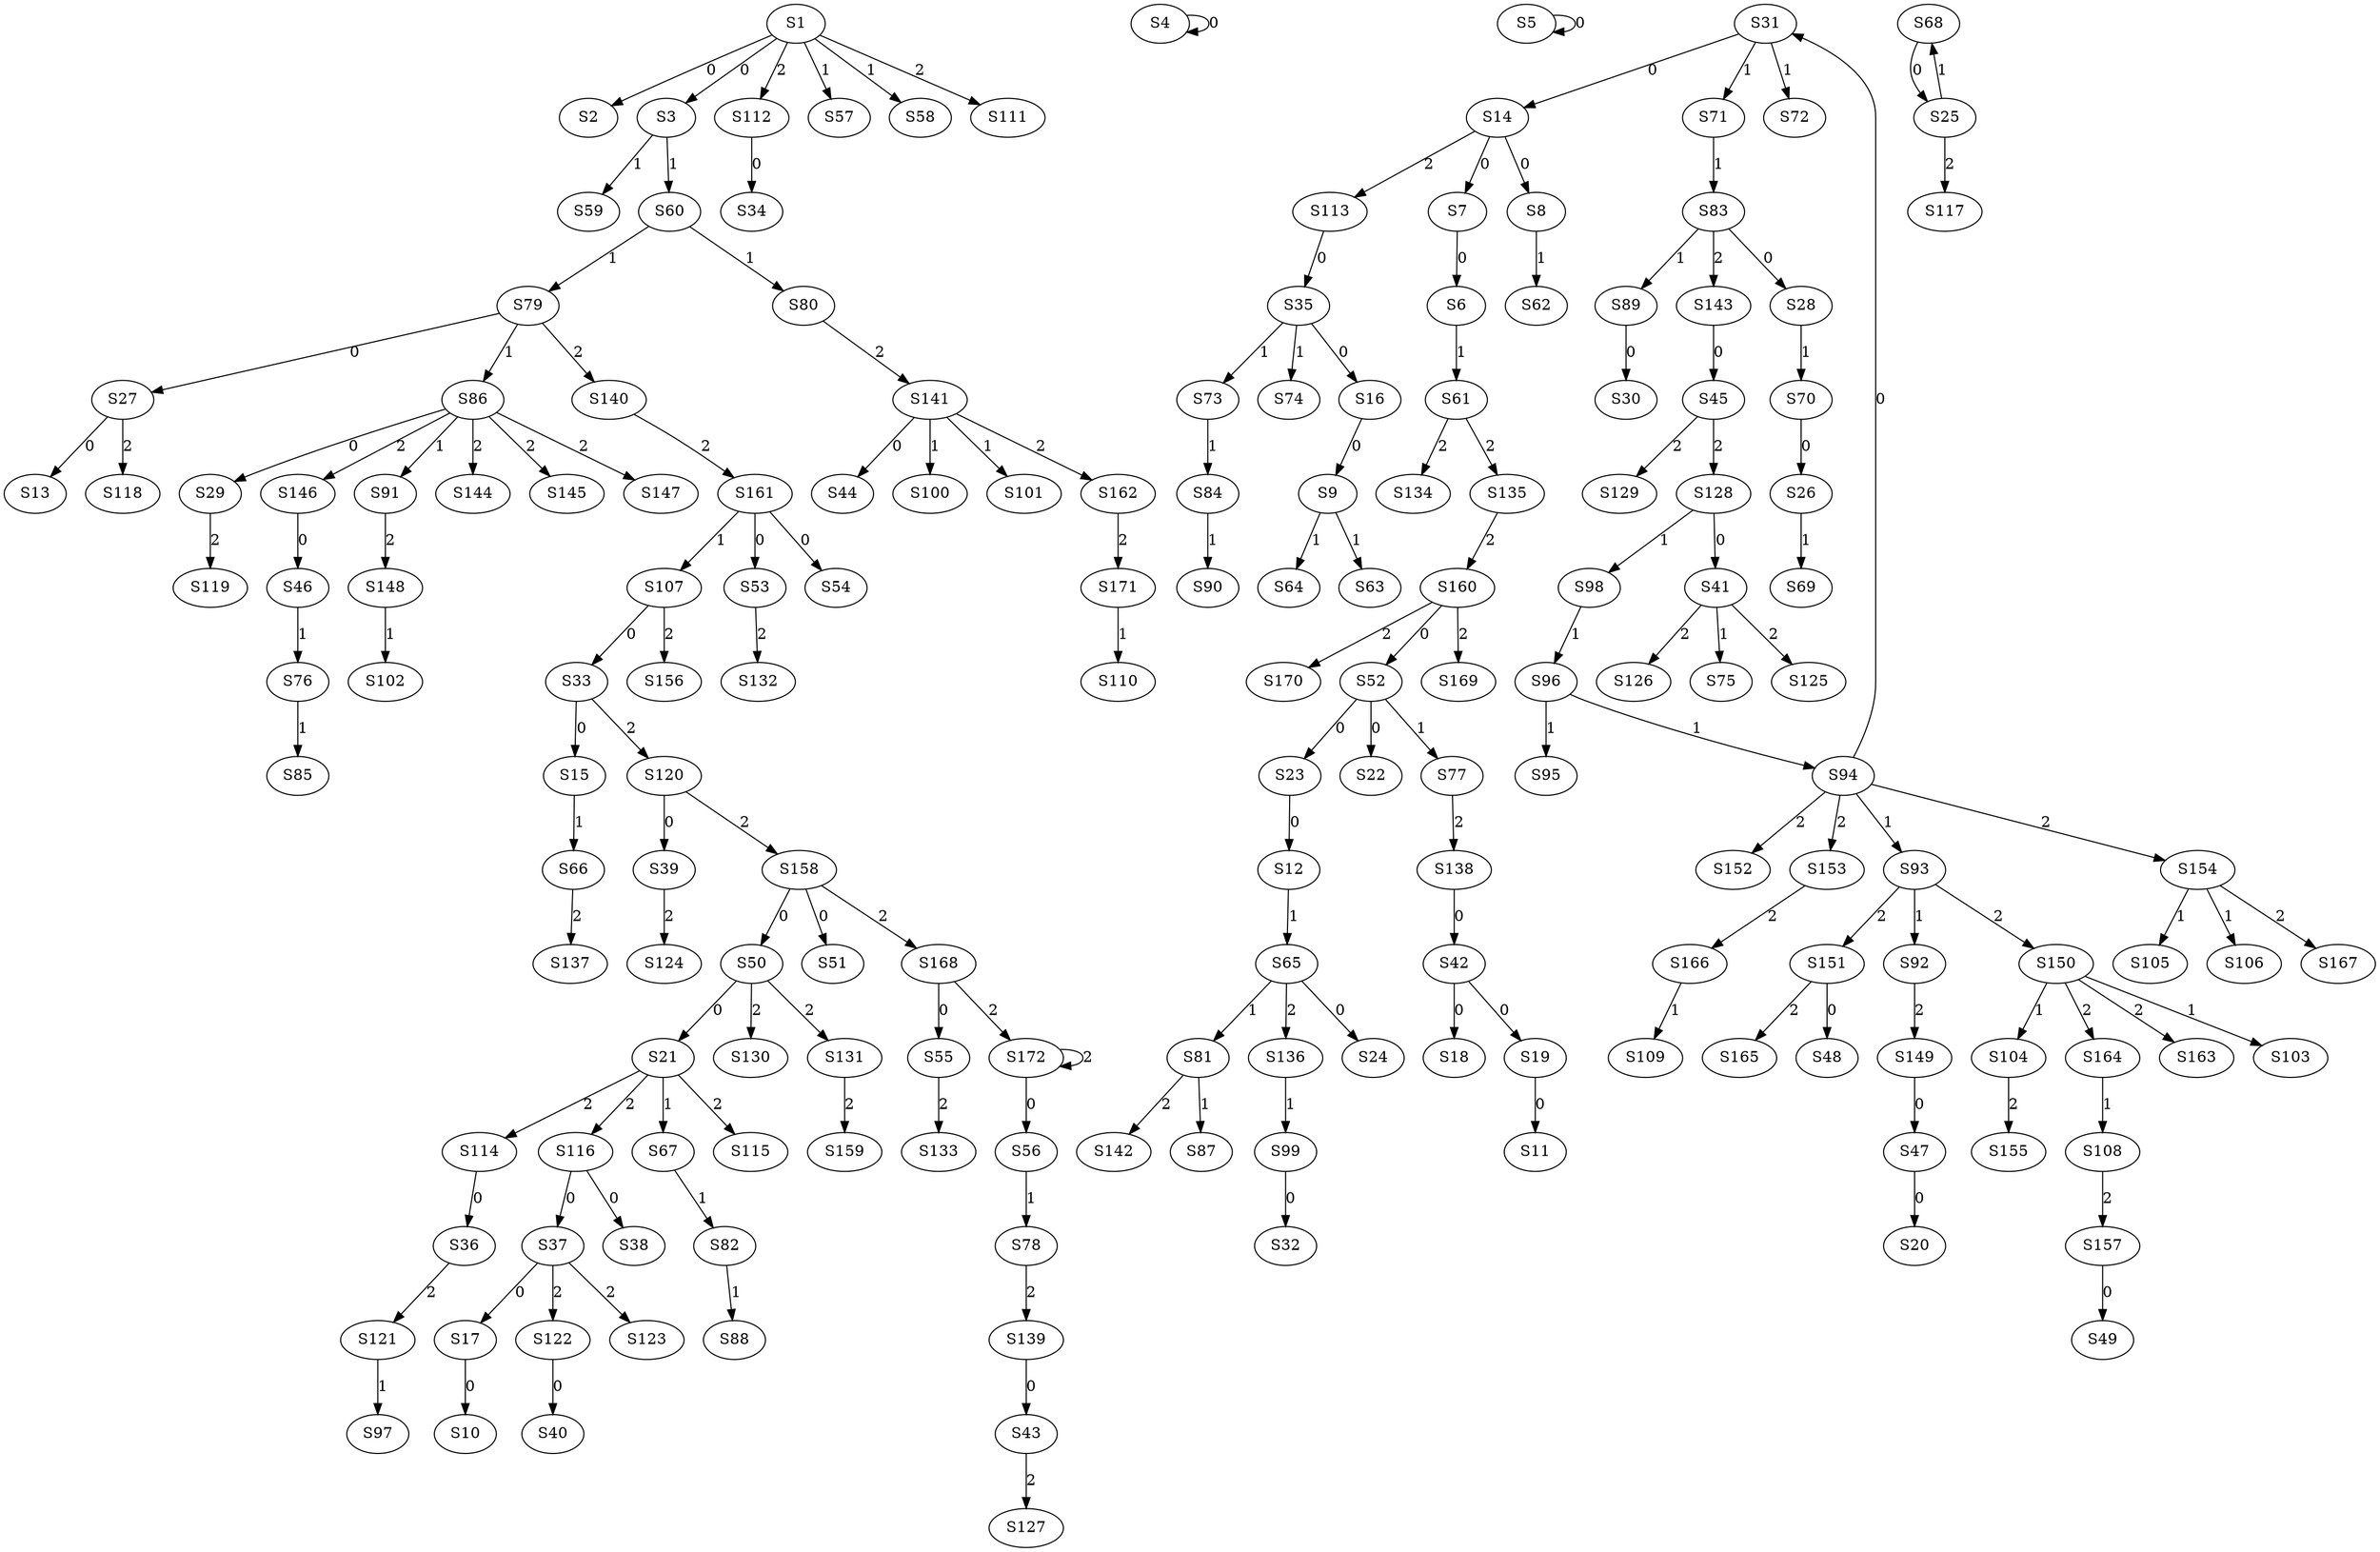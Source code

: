 strict digraph {
	S1 -> S2 [ label = 0 ];
	S1 -> S3 [ label = 0 ];
	S4 -> S4 [ label = 0 ];
	S5 -> S5 [ label = 0 ];
	S7 -> S6 [ label = 0 ];
	S14 -> S7 [ label = 0 ];
	S14 -> S8 [ label = 0 ];
	S16 -> S9 [ label = 0 ];
	S17 -> S10 [ label = 0 ];
	S19 -> S11 [ label = 0 ];
	S23 -> S12 [ label = 0 ];
	S27 -> S13 [ label = 0 ];
	S31 -> S14 [ label = 0 ];
	S33 -> S15 [ label = 0 ];
	S35 -> S16 [ label = 0 ];
	S37 -> S17 [ label = 0 ];
	S42 -> S18 [ label = 0 ];
	S42 -> S19 [ label = 0 ];
	S47 -> S20 [ label = 0 ];
	S50 -> S21 [ label = 0 ];
	S52 -> S22 [ label = 0 ];
	S52 -> S23 [ label = 0 ];
	S65 -> S24 [ label = 0 ];
	S68 -> S25 [ label = 0 ];
	S70 -> S26 [ label = 0 ];
	S79 -> S27 [ label = 0 ];
	S83 -> S28 [ label = 0 ];
	S86 -> S29 [ label = 0 ];
	S89 -> S30 [ label = 0 ];
	S94 -> S31 [ label = 0 ];
	S99 -> S32 [ label = 0 ];
	S107 -> S33 [ label = 0 ];
	S112 -> S34 [ label = 0 ];
	S113 -> S35 [ label = 0 ];
	S114 -> S36 [ label = 0 ];
	S116 -> S37 [ label = 0 ];
	S116 -> S38 [ label = 0 ];
	S120 -> S39 [ label = 0 ];
	S122 -> S40 [ label = 0 ];
	S128 -> S41 [ label = 0 ];
	S138 -> S42 [ label = 0 ];
	S139 -> S43 [ label = 0 ];
	S141 -> S44 [ label = 0 ];
	S143 -> S45 [ label = 0 ];
	S146 -> S46 [ label = 0 ];
	S149 -> S47 [ label = 0 ];
	S151 -> S48 [ label = 0 ];
	S157 -> S49 [ label = 0 ];
	S158 -> S50 [ label = 0 ];
	S158 -> S51 [ label = 0 ];
	S160 -> S52 [ label = 0 ];
	S161 -> S53 [ label = 0 ];
	S161 -> S54 [ label = 0 ];
	S168 -> S55 [ label = 0 ];
	S172 -> S56 [ label = 0 ];
	S1 -> S57 [ label = 1 ];
	S1 -> S58 [ label = 1 ];
	S3 -> S59 [ label = 1 ];
	S3 -> S60 [ label = 1 ];
	S6 -> S61 [ label = 1 ];
	S8 -> S62 [ label = 1 ];
	S9 -> S63 [ label = 1 ];
	S9 -> S64 [ label = 1 ];
	S12 -> S65 [ label = 1 ];
	S15 -> S66 [ label = 1 ];
	S21 -> S67 [ label = 1 ];
	S25 -> S68 [ label = 1 ];
	S26 -> S69 [ label = 1 ];
	S28 -> S70 [ label = 1 ];
	S31 -> S71 [ label = 1 ];
	S31 -> S72 [ label = 1 ];
	S35 -> S73 [ label = 1 ];
	S35 -> S74 [ label = 1 ];
	S41 -> S75 [ label = 1 ];
	S46 -> S76 [ label = 1 ];
	S52 -> S77 [ label = 1 ];
	S56 -> S78 [ label = 1 ];
	S60 -> S79 [ label = 1 ];
	S60 -> S80 [ label = 1 ];
	S65 -> S81 [ label = 1 ];
	S67 -> S82 [ label = 1 ];
	S71 -> S83 [ label = 1 ];
	S73 -> S84 [ label = 1 ];
	S76 -> S85 [ label = 1 ];
	S79 -> S86 [ label = 1 ];
	S81 -> S87 [ label = 1 ];
	S82 -> S88 [ label = 1 ];
	S83 -> S89 [ label = 1 ];
	S84 -> S90 [ label = 1 ];
	S86 -> S91 [ label = 1 ];
	S93 -> S92 [ label = 1 ];
	S94 -> S93 [ label = 1 ];
	S96 -> S94 [ label = 1 ];
	S96 -> S95 [ label = 1 ];
	S98 -> S96 [ label = 1 ];
	S121 -> S97 [ label = 1 ];
	S128 -> S98 [ label = 1 ];
	S136 -> S99 [ label = 1 ];
	S141 -> S100 [ label = 1 ];
	S141 -> S101 [ label = 1 ];
	S148 -> S102 [ label = 1 ];
	S150 -> S103 [ label = 1 ];
	S150 -> S104 [ label = 1 ];
	S154 -> S105 [ label = 1 ];
	S154 -> S106 [ label = 1 ];
	S161 -> S107 [ label = 1 ];
	S164 -> S108 [ label = 1 ];
	S166 -> S109 [ label = 1 ];
	S171 -> S110 [ label = 1 ];
	S1 -> S111 [ label = 2 ];
	S1 -> S112 [ label = 2 ];
	S14 -> S113 [ label = 2 ];
	S21 -> S114 [ label = 2 ];
	S21 -> S115 [ label = 2 ];
	S21 -> S116 [ label = 2 ];
	S25 -> S117 [ label = 2 ];
	S27 -> S118 [ label = 2 ];
	S29 -> S119 [ label = 2 ];
	S33 -> S120 [ label = 2 ];
	S36 -> S121 [ label = 2 ];
	S37 -> S122 [ label = 2 ];
	S37 -> S123 [ label = 2 ];
	S39 -> S124 [ label = 2 ];
	S41 -> S125 [ label = 2 ];
	S41 -> S126 [ label = 2 ];
	S43 -> S127 [ label = 2 ];
	S45 -> S128 [ label = 2 ];
	S45 -> S129 [ label = 2 ];
	S50 -> S130 [ label = 2 ];
	S50 -> S131 [ label = 2 ];
	S53 -> S132 [ label = 2 ];
	S55 -> S133 [ label = 2 ];
	S61 -> S134 [ label = 2 ];
	S61 -> S135 [ label = 2 ];
	S65 -> S136 [ label = 2 ];
	S66 -> S137 [ label = 2 ];
	S77 -> S138 [ label = 2 ];
	S78 -> S139 [ label = 2 ];
	S79 -> S140 [ label = 2 ];
	S80 -> S141 [ label = 2 ];
	S81 -> S142 [ label = 2 ];
	S83 -> S143 [ label = 2 ];
	S86 -> S144 [ label = 2 ];
	S86 -> S145 [ label = 2 ];
	S86 -> S146 [ label = 2 ];
	S86 -> S147 [ label = 2 ];
	S91 -> S148 [ label = 2 ];
	S92 -> S149 [ label = 2 ];
	S93 -> S150 [ label = 2 ];
	S93 -> S151 [ label = 2 ];
	S94 -> S152 [ label = 2 ];
	S94 -> S153 [ label = 2 ];
	S94 -> S154 [ label = 2 ];
	S104 -> S155 [ label = 2 ];
	S107 -> S156 [ label = 2 ];
	S108 -> S157 [ label = 2 ];
	S120 -> S158 [ label = 2 ];
	S131 -> S159 [ label = 2 ];
	S135 -> S160 [ label = 2 ];
	S140 -> S161 [ label = 2 ];
	S141 -> S162 [ label = 2 ];
	S150 -> S163 [ label = 2 ];
	S150 -> S164 [ label = 2 ];
	S151 -> S165 [ label = 2 ];
	S153 -> S166 [ label = 2 ];
	S154 -> S167 [ label = 2 ];
	S158 -> S168 [ label = 2 ];
	S160 -> S169 [ label = 2 ];
	S160 -> S170 [ label = 2 ];
	S162 -> S171 [ label = 2 ];
	S172 -> S172 [ label = 2 ];
	S168 -> S172 [ label = 2 ];
}